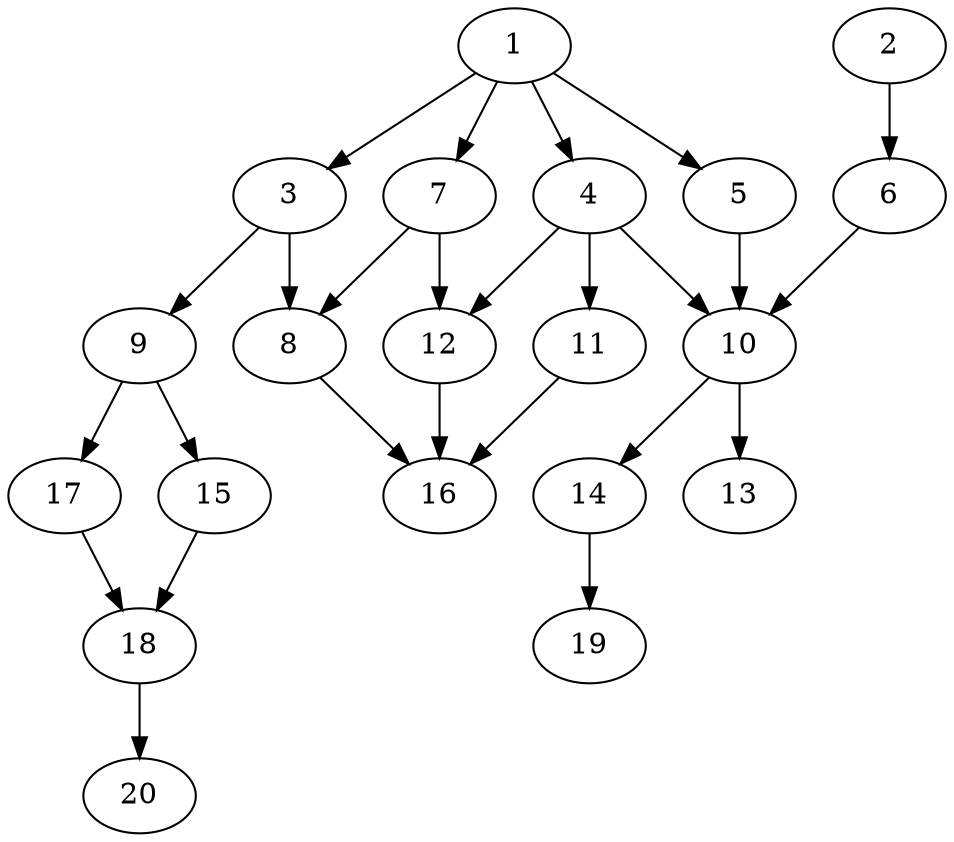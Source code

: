 // DAG automatically generated by daggen at Wed Jul 24 22:10:09 2019
// ./daggen --dot -n 20 --ccr 0.5 --fat 0.5 --regular 0.5 --density 0.5 --mindata 5242880 --maxdata 52428800 
digraph G {
  1 [size="52287488", alpha="0.14", expect_size="26143744"] 
  1 -> 3 [size ="26143744"]
  1 -> 4 [size ="26143744"]
  1 -> 5 [size ="26143744"]
  1 -> 7 [size ="26143744"]
  2 [size="30896128", alpha="0.07", expect_size="15448064"] 
  2 -> 6 [size ="15448064"]
  3 [size="63229952", alpha="0.04", expect_size="31614976"] 
  3 -> 8 [size ="31614976"]
  3 -> 9 [size ="31614976"]
  4 [size="37423104", alpha="0.07", expect_size="18711552"] 
  4 -> 10 [size ="18711552"]
  4 -> 11 [size ="18711552"]
  4 -> 12 [size ="18711552"]
  5 [size="11544576", alpha="0.19", expect_size="5772288"] 
  5 -> 10 [size ="5772288"]
  6 [size="38150144", alpha="0.02", expect_size="19075072"] 
  6 -> 10 [size ="19075072"]
  7 [size="94685184", alpha="0.06", expect_size="47342592"] 
  7 -> 8 [size ="47342592"]
  7 -> 12 [size ="47342592"]
  8 [size="101810176", alpha="0.04", expect_size="50905088"] 
  8 -> 16 [size ="50905088"]
  9 [size="18626560", alpha="0.01", expect_size="9313280"] 
  9 -> 15 [size ="9313280"]
  9 -> 17 [size ="9313280"]
  10 [size="96876544", alpha="0.01", expect_size="48438272"] 
  10 -> 13 [size ="48438272"]
  10 -> 14 [size ="48438272"]
  11 [size="39745536", alpha="0.16", expect_size="19872768"] 
  11 -> 16 [size ="19872768"]
  12 [size="11175936", alpha="0.13", expect_size="5587968"] 
  12 -> 16 [size ="5587968"]
  13 [size="42805248", alpha="0.19", expect_size="21402624"] 
  14 [size="61089792", alpha="0.04", expect_size="30544896"] 
  14 -> 19 [size ="30544896"]
  15 [size="91817984", alpha="0.13", expect_size="45908992"] 
  15 -> 18 [size ="45908992"]
  16 [size="88643584", alpha="0.02", expect_size="44321792"] 
  17 [size="97652736", alpha="0.11", expect_size="48826368"] 
  17 -> 18 [size ="48826368"]
  18 [size="30416896", alpha="0.07", expect_size="15208448"] 
  18 -> 20 [size ="15208448"]
  19 [size="50589696", alpha="0.06", expect_size="25294848"] 
  20 [size="56545280", alpha="0.02", expect_size="28272640"] 
}
